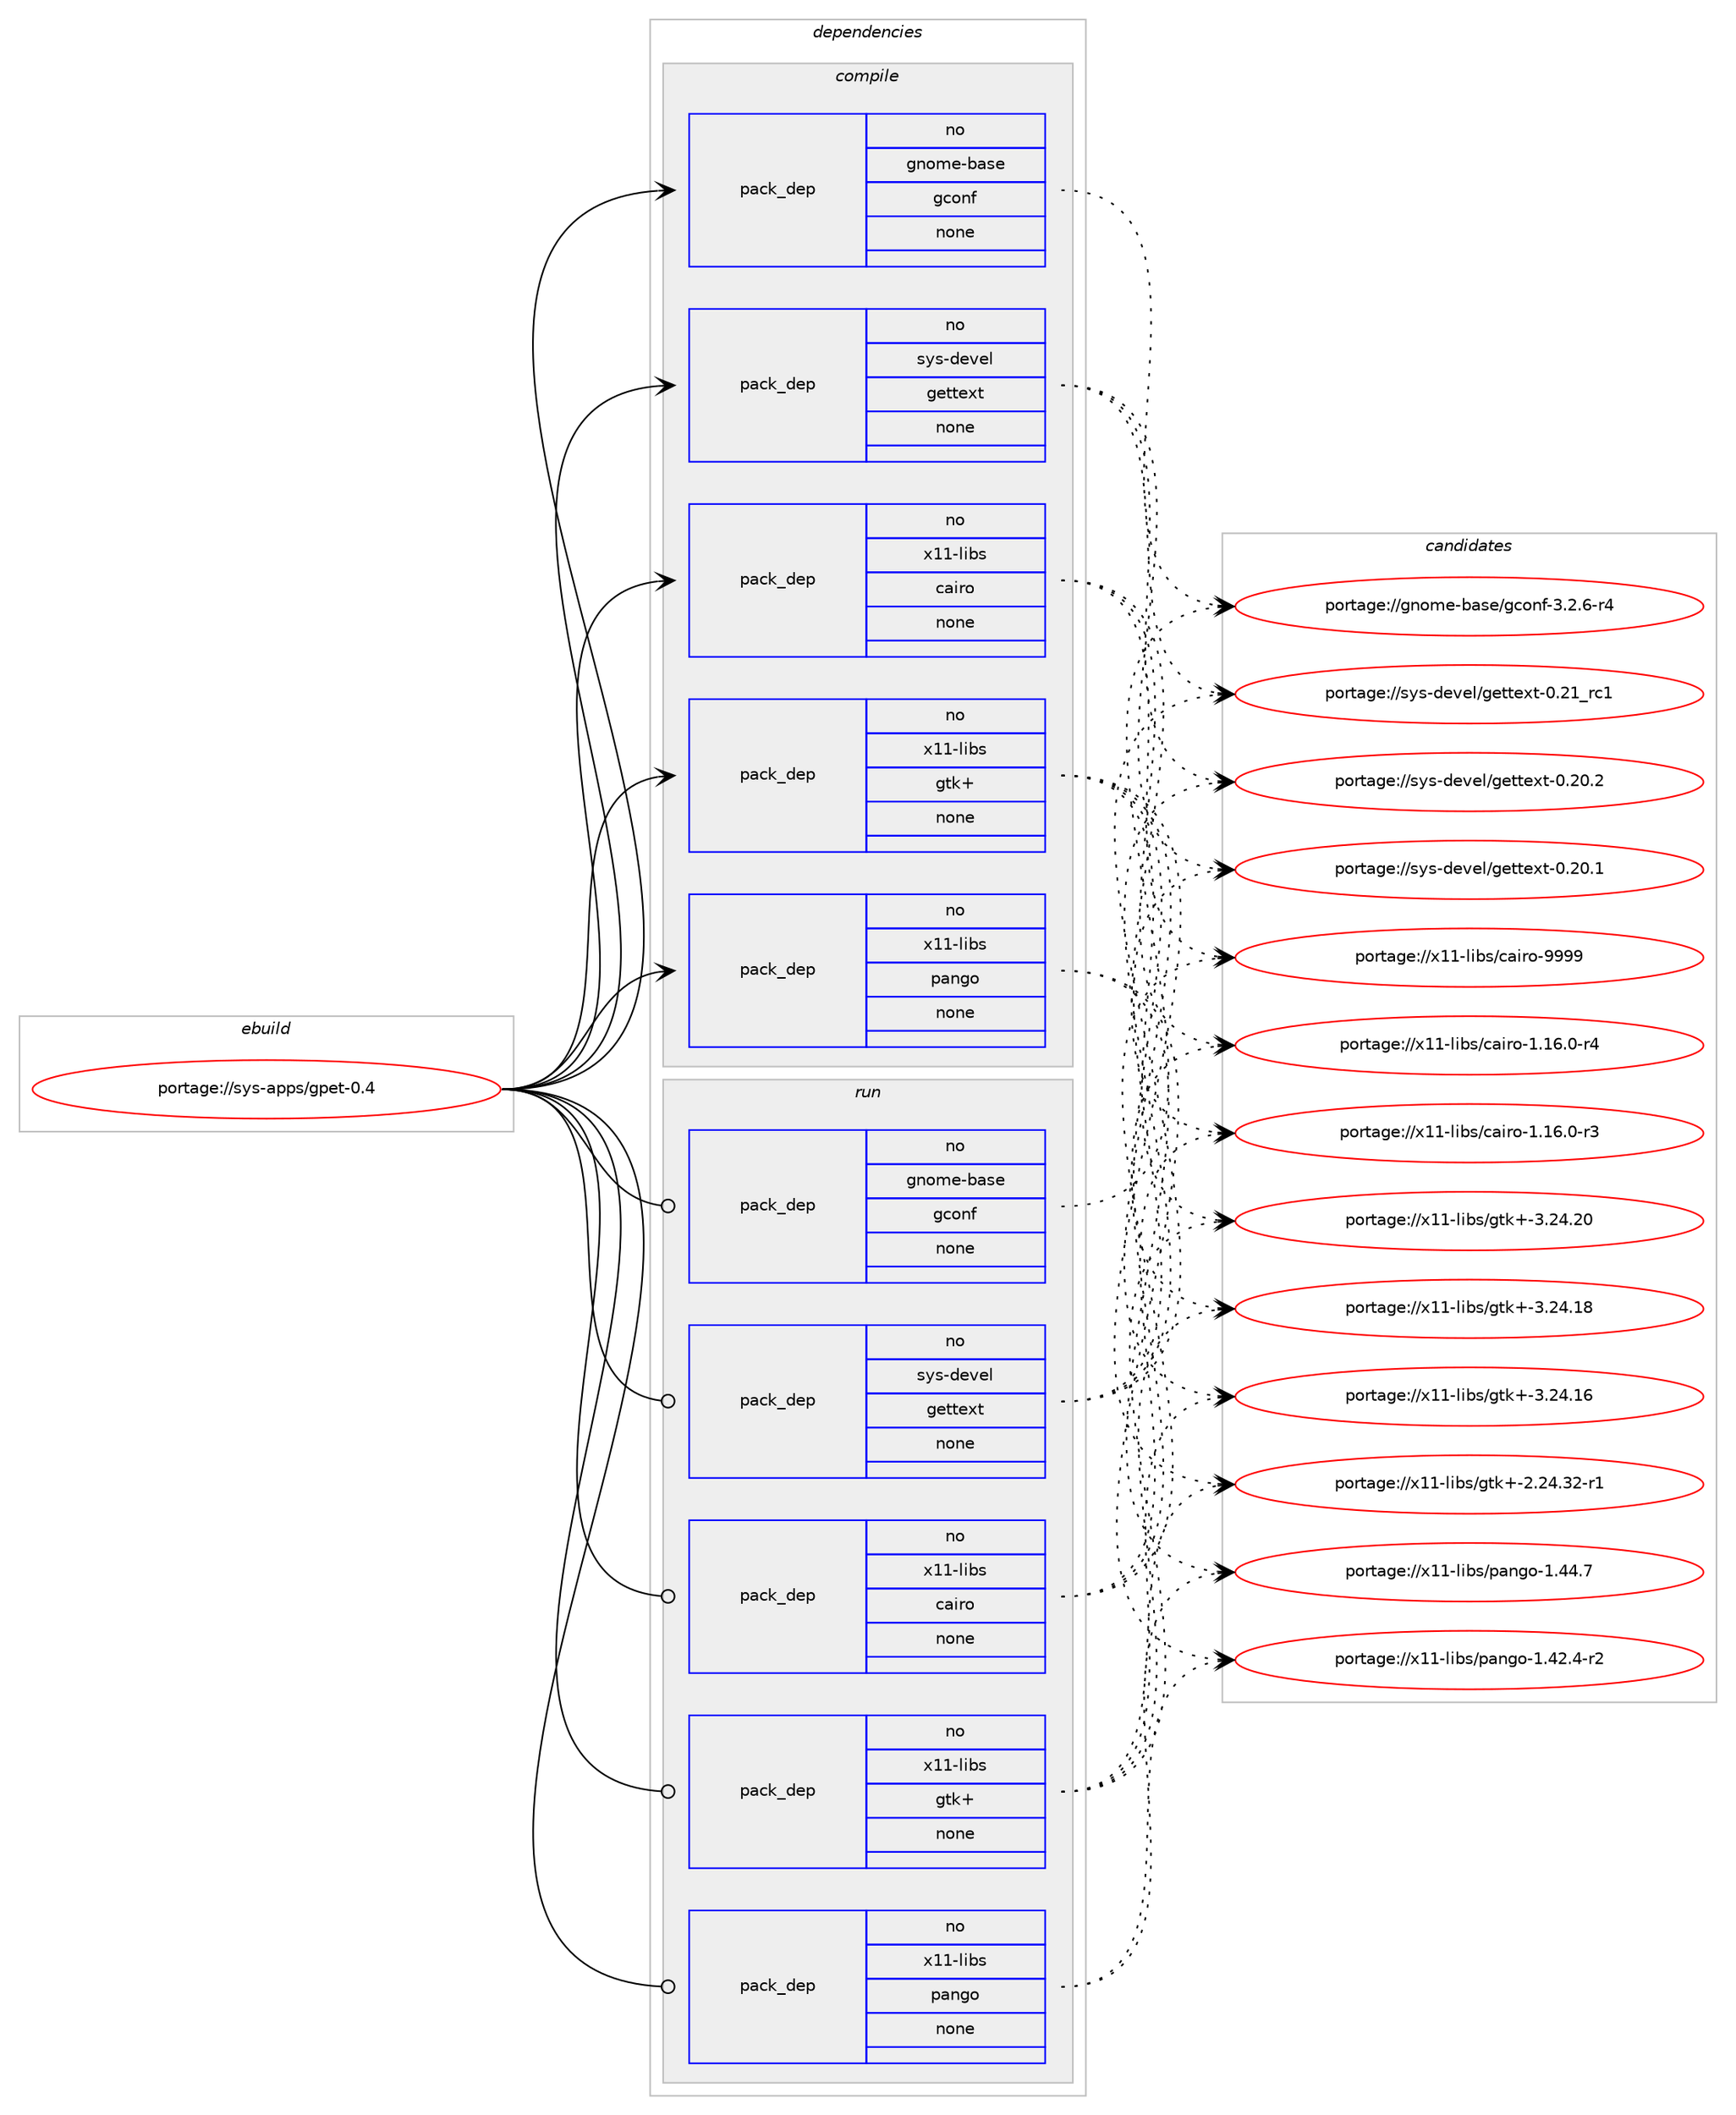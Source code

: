 digraph prolog {

# *************
# Graph options
# *************

newrank=true;
concentrate=true;
compound=true;
graph [rankdir=LR,fontname=Helvetica,fontsize=10,ranksep=1.5];#, ranksep=2.5, nodesep=0.2];
edge  [arrowhead=vee];
node  [fontname=Helvetica,fontsize=10];

# **********
# The ebuild
# **********

subgraph cluster_leftcol {
color=gray;
rank=same;
label=<<i>ebuild</i>>;
id [label="portage://sys-apps/gpet-0.4", color=red, width=4, href="../sys-apps/gpet-0.4.svg"];
}

# ****************
# The dependencies
# ****************

subgraph cluster_midcol {
color=gray;
label=<<i>dependencies</i>>;
subgraph cluster_compile {
fillcolor="#eeeeee";
style=filled;
label=<<i>compile</i>>;
subgraph pack2694 {
dependency3186 [label=<<TABLE BORDER="0" CELLBORDER="1" CELLSPACING="0" CELLPADDING="4" WIDTH="220"><TR><TD ROWSPAN="6" CELLPADDING="30">pack_dep</TD></TR><TR><TD WIDTH="110">no</TD></TR><TR><TD>gnome-base</TD></TR><TR><TD>gconf</TD></TR><TR><TD>none</TD></TR><TR><TD></TD></TR></TABLE>>, shape=none, color=blue];
}
id:e -> dependency3186:w [weight=20,style="solid",arrowhead="vee"];
subgraph pack2695 {
dependency3187 [label=<<TABLE BORDER="0" CELLBORDER="1" CELLSPACING="0" CELLPADDING="4" WIDTH="220"><TR><TD ROWSPAN="6" CELLPADDING="30">pack_dep</TD></TR><TR><TD WIDTH="110">no</TD></TR><TR><TD>sys-devel</TD></TR><TR><TD>gettext</TD></TR><TR><TD>none</TD></TR><TR><TD></TD></TR></TABLE>>, shape=none, color=blue];
}
id:e -> dependency3187:w [weight=20,style="solid",arrowhead="vee"];
subgraph pack2696 {
dependency3188 [label=<<TABLE BORDER="0" CELLBORDER="1" CELLSPACING="0" CELLPADDING="4" WIDTH="220"><TR><TD ROWSPAN="6" CELLPADDING="30">pack_dep</TD></TR><TR><TD WIDTH="110">no</TD></TR><TR><TD>x11-libs</TD></TR><TR><TD>cairo</TD></TR><TR><TD>none</TD></TR><TR><TD></TD></TR></TABLE>>, shape=none, color=blue];
}
id:e -> dependency3188:w [weight=20,style="solid",arrowhead="vee"];
subgraph pack2697 {
dependency3189 [label=<<TABLE BORDER="0" CELLBORDER="1" CELLSPACING="0" CELLPADDING="4" WIDTH="220"><TR><TD ROWSPAN="6" CELLPADDING="30">pack_dep</TD></TR><TR><TD WIDTH="110">no</TD></TR><TR><TD>x11-libs</TD></TR><TR><TD>gtk+</TD></TR><TR><TD>none</TD></TR><TR><TD></TD></TR></TABLE>>, shape=none, color=blue];
}
id:e -> dependency3189:w [weight=20,style="solid",arrowhead="vee"];
subgraph pack2698 {
dependency3190 [label=<<TABLE BORDER="0" CELLBORDER="1" CELLSPACING="0" CELLPADDING="4" WIDTH="220"><TR><TD ROWSPAN="6" CELLPADDING="30">pack_dep</TD></TR><TR><TD WIDTH="110">no</TD></TR><TR><TD>x11-libs</TD></TR><TR><TD>pango</TD></TR><TR><TD>none</TD></TR><TR><TD></TD></TR></TABLE>>, shape=none, color=blue];
}
id:e -> dependency3190:w [weight=20,style="solid",arrowhead="vee"];
}
subgraph cluster_compileandrun {
fillcolor="#eeeeee";
style=filled;
label=<<i>compile and run</i>>;
}
subgraph cluster_run {
fillcolor="#eeeeee";
style=filled;
label=<<i>run</i>>;
subgraph pack2699 {
dependency3191 [label=<<TABLE BORDER="0" CELLBORDER="1" CELLSPACING="0" CELLPADDING="4" WIDTH="220"><TR><TD ROWSPAN="6" CELLPADDING="30">pack_dep</TD></TR><TR><TD WIDTH="110">no</TD></TR><TR><TD>gnome-base</TD></TR><TR><TD>gconf</TD></TR><TR><TD>none</TD></TR><TR><TD></TD></TR></TABLE>>, shape=none, color=blue];
}
id:e -> dependency3191:w [weight=20,style="solid",arrowhead="odot"];
subgraph pack2700 {
dependency3192 [label=<<TABLE BORDER="0" CELLBORDER="1" CELLSPACING="0" CELLPADDING="4" WIDTH="220"><TR><TD ROWSPAN="6" CELLPADDING="30">pack_dep</TD></TR><TR><TD WIDTH="110">no</TD></TR><TR><TD>sys-devel</TD></TR><TR><TD>gettext</TD></TR><TR><TD>none</TD></TR><TR><TD></TD></TR></TABLE>>, shape=none, color=blue];
}
id:e -> dependency3192:w [weight=20,style="solid",arrowhead="odot"];
subgraph pack2701 {
dependency3193 [label=<<TABLE BORDER="0" CELLBORDER="1" CELLSPACING="0" CELLPADDING="4" WIDTH="220"><TR><TD ROWSPAN="6" CELLPADDING="30">pack_dep</TD></TR><TR><TD WIDTH="110">no</TD></TR><TR><TD>x11-libs</TD></TR><TR><TD>cairo</TD></TR><TR><TD>none</TD></TR><TR><TD></TD></TR></TABLE>>, shape=none, color=blue];
}
id:e -> dependency3193:w [weight=20,style="solid",arrowhead="odot"];
subgraph pack2702 {
dependency3194 [label=<<TABLE BORDER="0" CELLBORDER="1" CELLSPACING="0" CELLPADDING="4" WIDTH="220"><TR><TD ROWSPAN="6" CELLPADDING="30">pack_dep</TD></TR><TR><TD WIDTH="110">no</TD></TR><TR><TD>x11-libs</TD></TR><TR><TD>gtk+</TD></TR><TR><TD>none</TD></TR><TR><TD></TD></TR></TABLE>>, shape=none, color=blue];
}
id:e -> dependency3194:w [weight=20,style="solid",arrowhead="odot"];
subgraph pack2703 {
dependency3195 [label=<<TABLE BORDER="0" CELLBORDER="1" CELLSPACING="0" CELLPADDING="4" WIDTH="220"><TR><TD ROWSPAN="6" CELLPADDING="30">pack_dep</TD></TR><TR><TD WIDTH="110">no</TD></TR><TR><TD>x11-libs</TD></TR><TR><TD>pango</TD></TR><TR><TD>none</TD></TR><TR><TD></TD></TR></TABLE>>, shape=none, color=blue];
}
id:e -> dependency3195:w [weight=20,style="solid",arrowhead="odot"];
}
}

# **************
# The candidates
# **************

subgraph cluster_choices {
rank=same;
color=gray;
label=<<i>candidates</i>>;

subgraph choice2694 {
color=black;
nodesep=1;
choice10311011110910145989711510147103991111101024551465046544511452 [label="portage://gnome-base/gconf-3.2.6-r4", color=red, width=4,href="../gnome-base/gconf-3.2.6-r4.svg"];
dependency3186:e -> choice10311011110910145989711510147103991111101024551465046544511452:w [style=dotted,weight="100"];
}
subgraph choice2695 {
color=black;
nodesep=1;
choice11512111545100101118101108471031011161161011201164548465049951149949 [label="portage://sys-devel/gettext-0.21_rc1", color=red, width=4,href="../sys-devel/gettext-0.21_rc1.svg"];
choice115121115451001011181011084710310111611610112011645484650484650 [label="portage://sys-devel/gettext-0.20.2", color=red, width=4,href="../sys-devel/gettext-0.20.2.svg"];
choice115121115451001011181011084710310111611610112011645484650484649 [label="portage://sys-devel/gettext-0.20.1", color=red, width=4,href="../sys-devel/gettext-0.20.1.svg"];
dependency3187:e -> choice11512111545100101118101108471031011161161011201164548465049951149949:w [style=dotted,weight="100"];
dependency3187:e -> choice115121115451001011181011084710310111611610112011645484650484650:w [style=dotted,weight="100"];
dependency3187:e -> choice115121115451001011181011084710310111611610112011645484650484649:w [style=dotted,weight="100"];
}
subgraph choice2696 {
color=black;
nodesep=1;
choice120494945108105981154799971051141114557575757 [label="portage://x11-libs/cairo-9999", color=red, width=4,href="../x11-libs/cairo-9999.svg"];
choice12049494510810598115479997105114111454946495446484511452 [label="portage://x11-libs/cairo-1.16.0-r4", color=red, width=4,href="../x11-libs/cairo-1.16.0-r4.svg"];
choice12049494510810598115479997105114111454946495446484511451 [label="portage://x11-libs/cairo-1.16.0-r3", color=red, width=4,href="../x11-libs/cairo-1.16.0-r3.svg"];
dependency3188:e -> choice120494945108105981154799971051141114557575757:w [style=dotted,weight="100"];
dependency3188:e -> choice12049494510810598115479997105114111454946495446484511452:w [style=dotted,weight="100"];
dependency3188:e -> choice12049494510810598115479997105114111454946495446484511451:w [style=dotted,weight="100"];
}
subgraph choice2697 {
color=black;
nodesep=1;
choice1204949451081059811547103116107434551465052465048 [label="portage://x11-libs/gtk+-3.24.20", color=red, width=4,href="../x11-libs/gtk+-3.24.20.svg"];
choice1204949451081059811547103116107434551465052464956 [label="portage://x11-libs/gtk+-3.24.18", color=red, width=4,href="../x11-libs/gtk+-3.24.18.svg"];
choice1204949451081059811547103116107434551465052464954 [label="portage://x11-libs/gtk+-3.24.16", color=red, width=4,href="../x11-libs/gtk+-3.24.16.svg"];
choice12049494510810598115471031161074345504650524651504511449 [label="portage://x11-libs/gtk+-2.24.32-r1", color=red, width=4,href="../x11-libs/gtk+-2.24.32-r1.svg"];
dependency3189:e -> choice1204949451081059811547103116107434551465052465048:w [style=dotted,weight="100"];
dependency3189:e -> choice1204949451081059811547103116107434551465052464956:w [style=dotted,weight="100"];
dependency3189:e -> choice1204949451081059811547103116107434551465052464954:w [style=dotted,weight="100"];
dependency3189:e -> choice12049494510810598115471031161074345504650524651504511449:w [style=dotted,weight="100"];
}
subgraph choice2698 {
color=black;
nodesep=1;
choice12049494510810598115471129711010311145494652524655 [label="portage://x11-libs/pango-1.44.7", color=red, width=4,href="../x11-libs/pango-1.44.7.svg"];
choice120494945108105981154711297110103111454946525046524511450 [label="portage://x11-libs/pango-1.42.4-r2", color=red, width=4,href="../x11-libs/pango-1.42.4-r2.svg"];
dependency3190:e -> choice12049494510810598115471129711010311145494652524655:w [style=dotted,weight="100"];
dependency3190:e -> choice120494945108105981154711297110103111454946525046524511450:w [style=dotted,weight="100"];
}
subgraph choice2699 {
color=black;
nodesep=1;
choice10311011110910145989711510147103991111101024551465046544511452 [label="portage://gnome-base/gconf-3.2.6-r4", color=red, width=4,href="../gnome-base/gconf-3.2.6-r4.svg"];
dependency3191:e -> choice10311011110910145989711510147103991111101024551465046544511452:w [style=dotted,weight="100"];
}
subgraph choice2700 {
color=black;
nodesep=1;
choice11512111545100101118101108471031011161161011201164548465049951149949 [label="portage://sys-devel/gettext-0.21_rc1", color=red, width=4,href="../sys-devel/gettext-0.21_rc1.svg"];
choice115121115451001011181011084710310111611610112011645484650484650 [label="portage://sys-devel/gettext-0.20.2", color=red, width=4,href="../sys-devel/gettext-0.20.2.svg"];
choice115121115451001011181011084710310111611610112011645484650484649 [label="portage://sys-devel/gettext-0.20.1", color=red, width=4,href="../sys-devel/gettext-0.20.1.svg"];
dependency3192:e -> choice11512111545100101118101108471031011161161011201164548465049951149949:w [style=dotted,weight="100"];
dependency3192:e -> choice115121115451001011181011084710310111611610112011645484650484650:w [style=dotted,weight="100"];
dependency3192:e -> choice115121115451001011181011084710310111611610112011645484650484649:w [style=dotted,weight="100"];
}
subgraph choice2701 {
color=black;
nodesep=1;
choice120494945108105981154799971051141114557575757 [label="portage://x11-libs/cairo-9999", color=red, width=4,href="../x11-libs/cairo-9999.svg"];
choice12049494510810598115479997105114111454946495446484511452 [label="portage://x11-libs/cairo-1.16.0-r4", color=red, width=4,href="../x11-libs/cairo-1.16.0-r4.svg"];
choice12049494510810598115479997105114111454946495446484511451 [label="portage://x11-libs/cairo-1.16.0-r3", color=red, width=4,href="../x11-libs/cairo-1.16.0-r3.svg"];
dependency3193:e -> choice120494945108105981154799971051141114557575757:w [style=dotted,weight="100"];
dependency3193:e -> choice12049494510810598115479997105114111454946495446484511452:w [style=dotted,weight="100"];
dependency3193:e -> choice12049494510810598115479997105114111454946495446484511451:w [style=dotted,weight="100"];
}
subgraph choice2702 {
color=black;
nodesep=1;
choice1204949451081059811547103116107434551465052465048 [label="portage://x11-libs/gtk+-3.24.20", color=red, width=4,href="../x11-libs/gtk+-3.24.20.svg"];
choice1204949451081059811547103116107434551465052464956 [label="portage://x11-libs/gtk+-3.24.18", color=red, width=4,href="../x11-libs/gtk+-3.24.18.svg"];
choice1204949451081059811547103116107434551465052464954 [label="portage://x11-libs/gtk+-3.24.16", color=red, width=4,href="../x11-libs/gtk+-3.24.16.svg"];
choice12049494510810598115471031161074345504650524651504511449 [label="portage://x11-libs/gtk+-2.24.32-r1", color=red, width=4,href="../x11-libs/gtk+-2.24.32-r1.svg"];
dependency3194:e -> choice1204949451081059811547103116107434551465052465048:w [style=dotted,weight="100"];
dependency3194:e -> choice1204949451081059811547103116107434551465052464956:w [style=dotted,weight="100"];
dependency3194:e -> choice1204949451081059811547103116107434551465052464954:w [style=dotted,weight="100"];
dependency3194:e -> choice12049494510810598115471031161074345504650524651504511449:w [style=dotted,weight="100"];
}
subgraph choice2703 {
color=black;
nodesep=1;
choice12049494510810598115471129711010311145494652524655 [label="portage://x11-libs/pango-1.44.7", color=red, width=4,href="../x11-libs/pango-1.44.7.svg"];
choice120494945108105981154711297110103111454946525046524511450 [label="portage://x11-libs/pango-1.42.4-r2", color=red, width=4,href="../x11-libs/pango-1.42.4-r2.svg"];
dependency3195:e -> choice12049494510810598115471129711010311145494652524655:w [style=dotted,weight="100"];
dependency3195:e -> choice120494945108105981154711297110103111454946525046524511450:w [style=dotted,weight="100"];
}
}

}

